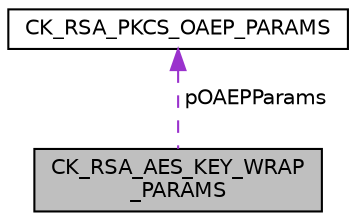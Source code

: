 digraph "CK_RSA_AES_KEY_WRAP_PARAMS"
{
  edge [fontname="Helvetica",fontsize="10",labelfontname="Helvetica",labelfontsize="10"];
  node [fontname="Helvetica",fontsize="10",shape=record];
  Node1 [label="CK_RSA_AES_KEY_WRAP\l_PARAMS",height=0.2,width=0.4,color="black", fillcolor="grey75", style="filled", fontcolor="black"];
  Node2 -> Node1 [dir="back",color="darkorchid3",fontsize="10",style="dashed",label=" pOAEPParams" ,fontname="Helvetica"];
  Node2 [label="CK_RSA_PKCS_OAEP_PARAMS",height=0.2,width=0.4,color="black", fillcolor="white", style="filled",URL="$struct_c_k___r_s_a___p_k_c_s___o_a_e_p___p_a_r_a_m_s.html"];
}
